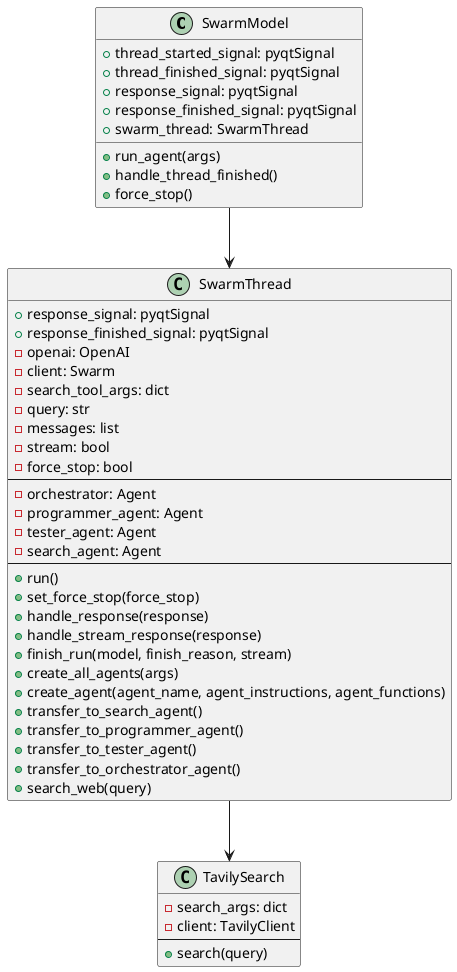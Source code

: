 @startuml

class SwarmModel {
    +thread_started_signal: pyqtSignal
    +thread_finished_signal: pyqtSignal
    +response_signal: pyqtSignal
    +response_finished_signal: pyqtSignal
    +swarm_thread: SwarmThread
    +run_agent(args)
    +handle_thread_finished()
    +force_stop()
}

class SwarmThread {
    +response_signal: pyqtSignal
    +response_finished_signal: pyqtSignal
    - openai: OpenAI
    - client: Swarm
    - search_tool_args: dict
    - query: str
    - messages: list
    - stream: bool
    - force_stop: bool
    --
    - orchestrator: Agent
    - programmer_agent: Agent
    - tester_agent: Agent
    - search_agent: Agent
    --
    + run()
    + set_force_stop(force_stop)
    + handle_response(response)
    + handle_stream_response(response)
    + finish_run(model, finish_reason, stream)
    + create_all_agents(args)
    + create_agent(agent_name, agent_instructions, agent_functions)
    + transfer_to_search_agent()
    + transfer_to_programmer_agent()
    + transfer_to_tester_agent()
    + transfer_to_orchestrator_agent()
    + search_web(query)
}

class TavilySearch {
    - search_args: dict
    - client: TavilyClient
    --
    + search(query)
}

SwarmModel --> SwarmThread
SwarmThread --> TavilySearch

@enduml